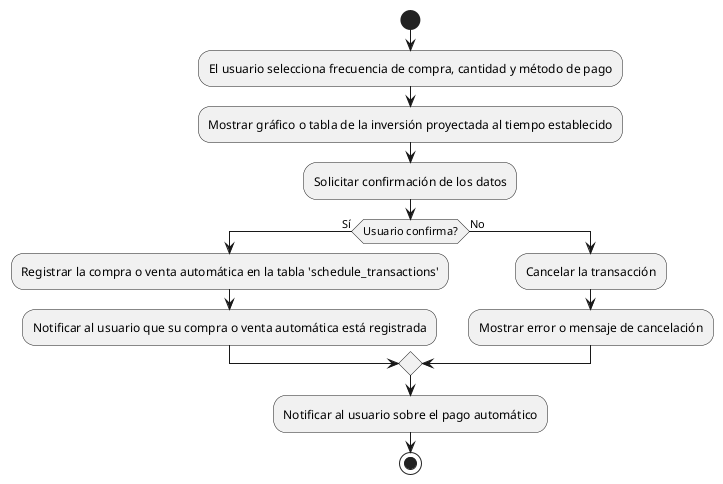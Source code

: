 @startuml "Compras y ventas automatica"
start

:El usuario selecciona frecuencia de compra, cantidad y método de pago;

:Mostrar gráfico o tabla de la inversión proyectada al tiempo establecido;

:Solicitar confirmación de los datos;

if (Usuario confirma?) then (Sí)
    :Registrar la compra o venta automática en la tabla 'schedule_transactions';
    :Notificar al usuario que su compra o venta automática está registrada;
else (No)
    :Cancelar la transacción;
    :Mostrar error o mensaje de cancelación;
endif

:Notificar al usuario sobre el pago automático;

stop
@enduml
